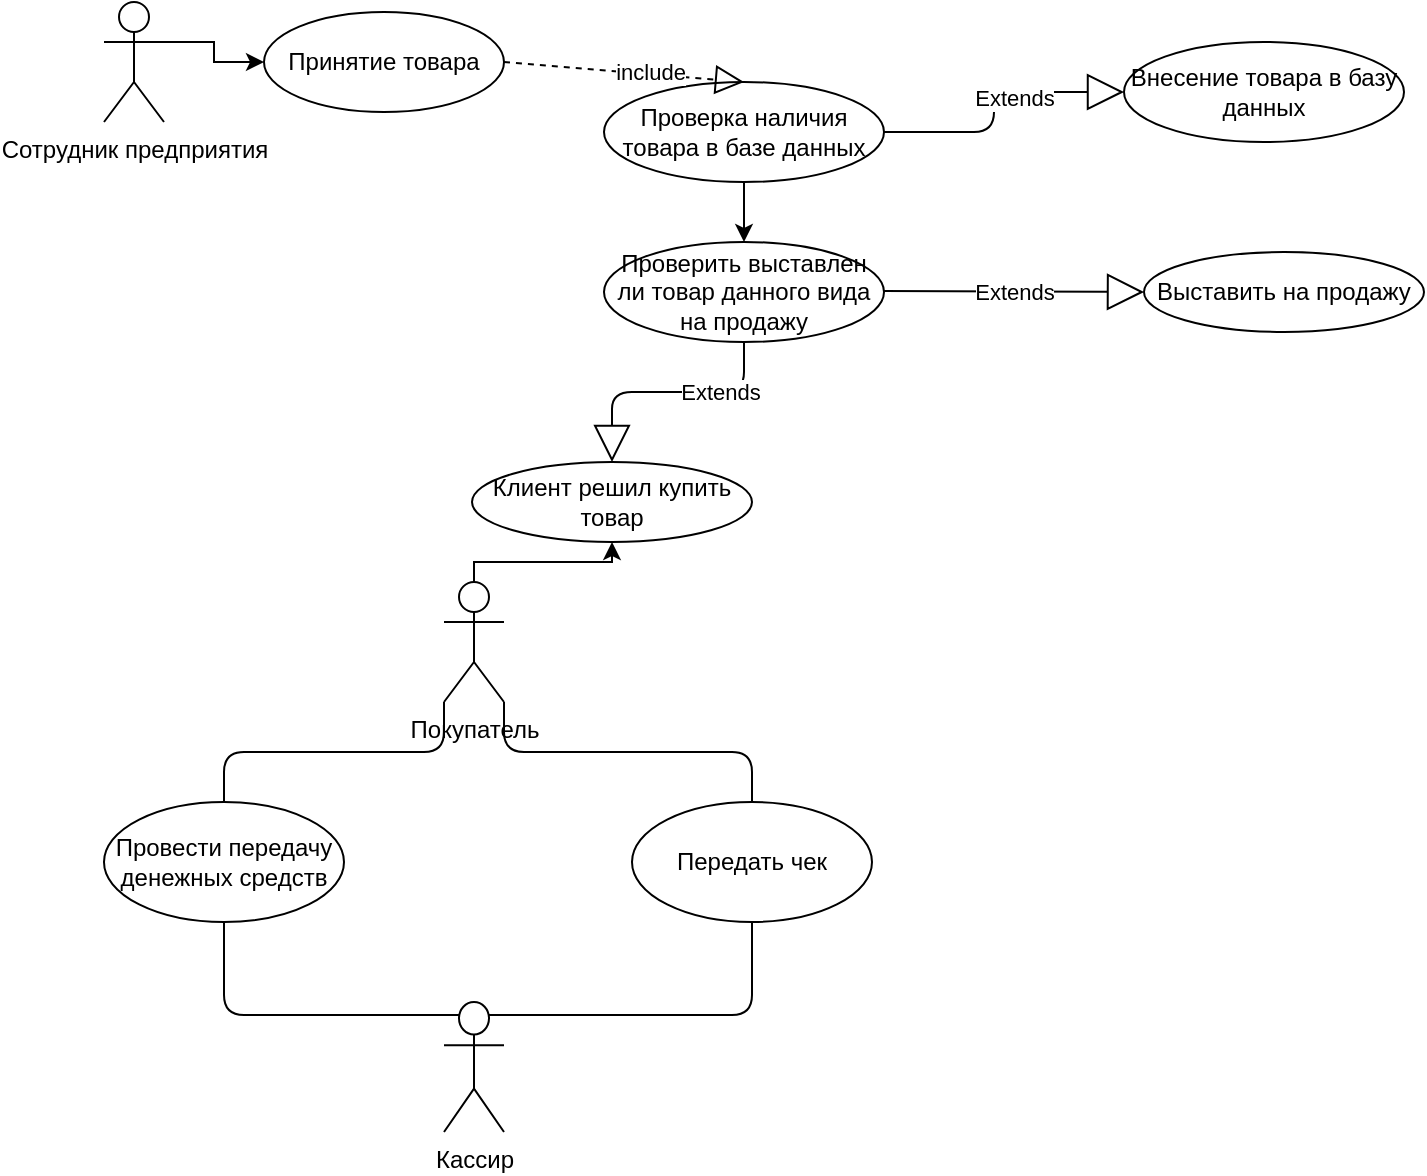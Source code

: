 <mxfile version="20.8.21" type="device"><diagram name="Страница 1" id="q1byQz7MzMqqUVriLUPJ"><mxGraphModel dx="1050" dy="549" grid="1" gridSize="10" guides="1" tooltips="1" connect="1" arrows="1" fold="1" page="1" pageScale="1" pageWidth="827" pageHeight="1169" math="0" shadow="0"><root><mxCell id="0"/><mxCell id="1" parent="0"/><mxCell id="Z7rsgUOcsZNgJjKCW1ta-13" style="edgeStyle=orthogonalEdgeStyle;rounded=0;orthogonalLoop=1;jettySize=auto;html=1;exitX=1;exitY=0.333;exitDx=0;exitDy=0;exitPerimeter=0;entryX=0;entryY=0.5;entryDx=0;entryDy=0;" edge="1" parent="1" source="Z7rsgUOcsZNgJjKCW1ta-1" target="Z7rsgUOcsZNgJjKCW1ta-12"><mxGeometry relative="1" as="geometry"/></mxCell><mxCell id="Z7rsgUOcsZNgJjKCW1ta-1" value="Сотрудник предприятия" style="shape=umlActor;verticalLabelPosition=bottom;verticalAlign=top;html=1;outlineConnect=0;" vertex="1" parent="1"><mxGeometry x="90" y="80" width="30" height="60" as="geometry"/></mxCell><mxCell id="Z7rsgUOcsZNgJjKCW1ta-8" style="edgeStyle=orthogonalEdgeStyle;rounded=1;orthogonalLoop=1;jettySize=auto;html=1;exitX=0;exitY=1;exitDx=0;exitDy=0;exitPerimeter=0;entryX=0.5;entryY=0;entryDx=0;entryDy=0;endArrow=none;" edge="1" parent="1" source="Z7rsgUOcsZNgJjKCW1ta-2" target="Z7rsgUOcsZNgJjKCW1ta-4"><mxGeometry relative="1" as="geometry"/></mxCell><mxCell id="Z7rsgUOcsZNgJjKCW1ta-9" style="edgeStyle=orthogonalEdgeStyle;rounded=1;orthogonalLoop=1;jettySize=auto;html=1;exitX=1;exitY=1;exitDx=0;exitDy=0;exitPerimeter=0;entryX=0.5;entryY=0;entryDx=0;entryDy=0;endArrow=none;" edge="1" parent="1" source="Z7rsgUOcsZNgJjKCW1ta-2" target="Z7rsgUOcsZNgJjKCW1ta-5"><mxGeometry relative="1" as="geometry"/></mxCell><mxCell id="Z7rsgUOcsZNgJjKCW1ta-29" style="edgeStyle=orthogonalEdgeStyle;rounded=0;orthogonalLoop=1;jettySize=auto;html=1;exitX=0.5;exitY=0;exitDx=0;exitDy=0;exitPerimeter=0;entryX=0.5;entryY=1;entryDx=0;entryDy=0;" edge="1" parent="1" source="Z7rsgUOcsZNgJjKCW1ta-2" target="Z7rsgUOcsZNgJjKCW1ta-24"><mxGeometry relative="1" as="geometry"><Array as="points"><mxPoint x="275" y="360"/><mxPoint x="344" y="360"/></Array></mxGeometry></mxCell><mxCell id="Z7rsgUOcsZNgJjKCW1ta-2" value="Покупатель" style="shape=umlActor;verticalLabelPosition=bottom;verticalAlign=top;html=1;outlineConnect=0;" vertex="1" parent="1"><mxGeometry x="260" y="370" width="30" height="60" as="geometry"/></mxCell><mxCell id="Z7rsgUOcsZNgJjKCW1ta-7" style="edgeStyle=orthogonalEdgeStyle;rounded=1;orthogonalLoop=1;jettySize=auto;html=1;exitX=0.25;exitY=0.1;exitDx=0;exitDy=0;exitPerimeter=0;entryX=0.5;entryY=1;entryDx=0;entryDy=0;endArrow=none;" edge="1" parent="1" source="Z7rsgUOcsZNgJjKCW1ta-3" target="Z7rsgUOcsZNgJjKCW1ta-4"><mxGeometry relative="1" as="geometry"/></mxCell><mxCell id="Z7rsgUOcsZNgJjKCW1ta-10" style="edgeStyle=orthogonalEdgeStyle;rounded=1;orthogonalLoop=1;jettySize=auto;html=1;exitX=0.75;exitY=0.1;exitDx=0;exitDy=0;exitPerimeter=0;entryX=0.5;entryY=1;entryDx=0;entryDy=0;endArrow=none;" edge="1" parent="1" source="Z7rsgUOcsZNgJjKCW1ta-3" target="Z7rsgUOcsZNgJjKCW1ta-5"><mxGeometry relative="1" as="geometry"/></mxCell><mxCell id="Z7rsgUOcsZNgJjKCW1ta-3" value="Кассир" style="shape=umlActor;verticalLabelPosition=bottom;verticalAlign=top;html=1;outlineConnect=0;" vertex="1" parent="1"><mxGeometry x="260" y="580" width="30" height="65" as="geometry"/></mxCell><mxCell id="Z7rsgUOcsZNgJjKCW1ta-4" value="Провести передачу денежных средств" style="ellipse;whiteSpace=wrap;html=1;" vertex="1" parent="1"><mxGeometry x="90" y="480" width="120" height="60" as="geometry"/></mxCell><mxCell id="Z7rsgUOcsZNgJjKCW1ta-5" value="Передать чек" style="ellipse;whiteSpace=wrap;html=1;" vertex="1" parent="1"><mxGeometry x="354" y="480" width="120" height="60" as="geometry"/></mxCell><mxCell id="Z7rsgUOcsZNgJjKCW1ta-12" value="Принятие товара" style="ellipse;whiteSpace=wrap;html=1;" vertex="1" parent="1"><mxGeometry x="170" y="85" width="120" height="50" as="geometry"/></mxCell><mxCell id="Z7rsgUOcsZNgJjKCW1ta-18" style="edgeStyle=orthogonalEdgeStyle;rounded=1;orthogonalLoop=1;jettySize=auto;html=1;exitX=1;exitY=0.5;exitDx=0;exitDy=0;entryX=0;entryY=0.5;entryDx=0;entryDy=0;endArrow=block;endSize=16;endFill=0;" edge="1" parent="1" source="Z7rsgUOcsZNgJjKCW1ta-14" target="Z7rsgUOcsZNgJjKCW1ta-17"><mxGeometry relative="1" as="geometry"/></mxCell><mxCell id="Z7rsgUOcsZNgJjKCW1ta-19" value="Extends" style="edgeLabel;html=1;align=center;verticalAlign=middle;resizable=0;points=[];" vertex="1" connectable="0" parent="Z7rsgUOcsZNgJjKCW1ta-18"><mxGeometry x="0.209" y="-3" relative="1" as="geometry"><mxPoint as="offset"/></mxGeometry></mxCell><mxCell id="Z7rsgUOcsZNgJjKCW1ta-21" style="edgeStyle=orthogonalEdgeStyle;rounded=0;orthogonalLoop=1;jettySize=auto;html=1;exitX=0.5;exitY=1;exitDx=0;exitDy=0;entryX=0.5;entryY=0;entryDx=0;entryDy=0;" edge="1" parent="1" source="Z7rsgUOcsZNgJjKCW1ta-14" target="Z7rsgUOcsZNgJjKCW1ta-20"><mxGeometry relative="1" as="geometry"/></mxCell><mxCell id="Z7rsgUOcsZNgJjKCW1ta-14" value="Проверка наличия товара в базе данных" style="ellipse;whiteSpace=wrap;html=1;" vertex="1" parent="1"><mxGeometry x="340" y="120" width="140" height="50" as="geometry"/></mxCell><mxCell id="Z7rsgUOcsZNgJjKCW1ta-15" value="" style="endArrow=block;dashed=1;endFill=0;endSize=12;html=1;rounded=0;entryX=0.5;entryY=0;entryDx=0;entryDy=0;" edge="1" parent="1" target="Z7rsgUOcsZNgJjKCW1ta-14"><mxGeometry width="160" relative="1" as="geometry"><mxPoint x="290" y="110" as="sourcePoint"/><mxPoint x="450" y="110" as="targetPoint"/></mxGeometry></mxCell><mxCell id="Z7rsgUOcsZNgJjKCW1ta-16" value="include" style="edgeLabel;html=1;align=center;verticalAlign=middle;resizable=0;points=[];" vertex="1" connectable="0" parent="Z7rsgUOcsZNgJjKCW1ta-15"><mxGeometry x="0.21" y="1" relative="1" as="geometry"><mxPoint as="offset"/></mxGeometry></mxCell><mxCell id="Z7rsgUOcsZNgJjKCW1ta-17" value="Внесение товара в базу данных" style="ellipse;whiteSpace=wrap;html=1;" vertex="1" parent="1"><mxGeometry x="600" y="100" width="140" height="50" as="geometry"/></mxCell><mxCell id="Z7rsgUOcsZNgJjKCW1ta-27" style="edgeStyle=orthogonalEdgeStyle;rounded=1;orthogonalLoop=1;jettySize=auto;html=1;exitX=0.5;exitY=1;exitDx=0;exitDy=0;entryX=0.5;entryY=0;entryDx=0;entryDy=0;endArrow=block;endSize=16;endFill=0;" edge="1" parent="1" source="Z7rsgUOcsZNgJjKCW1ta-20" target="Z7rsgUOcsZNgJjKCW1ta-24"><mxGeometry relative="1" as="geometry"/></mxCell><mxCell id="Z7rsgUOcsZNgJjKCW1ta-28" value="Extends" style="edgeLabel;html=1;align=center;verticalAlign=middle;resizable=0;points=[];" vertex="1" connectable="0" parent="Z7rsgUOcsZNgJjKCW1ta-27"><mxGeometry x="-0.406" relative="1" as="geometry"><mxPoint as="offset"/></mxGeometry></mxCell><mxCell id="Z7rsgUOcsZNgJjKCW1ta-20" value="Проверить выставлен ли товар данного вида на продажу" style="ellipse;whiteSpace=wrap;html=1;" vertex="1" parent="1"><mxGeometry x="340" y="200" width="140" height="50" as="geometry"/></mxCell><mxCell id="Z7rsgUOcsZNgJjKCW1ta-22" value="Extends" style="endArrow=block;endSize=16;endFill=0;html=1;rounded=0;" edge="1" parent="1"><mxGeometry width="160" relative="1" as="geometry"><mxPoint x="480" y="224.5" as="sourcePoint"/><mxPoint x="610" y="225" as="targetPoint"/></mxGeometry></mxCell><mxCell id="Z7rsgUOcsZNgJjKCW1ta-23" value="Выставить на продажу" style="ellipse;whiteSpace=wrap;html=1;" vertex="1" parent="1"><mxGeometry x="610" y="205" width="140" height="40" as="geometry"/></mxCell><mxCell id="Z7rsgUOcsZNgJjKCW1ta-24" value="Клиент решил купить товар" style="ellipse;whiteSpace=wrap;html=1;" vertex="1" parent="1"><mxGeometry x="274" y="310" width="140" height="40" as="geometry"/></mxCell></root></mxGraphModel></diagram></mxfile>